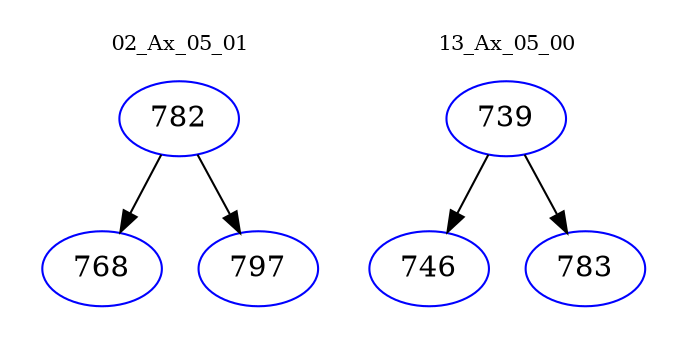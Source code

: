 digraph{
subgraph cluster_0 {
color = white
label = "02_Ax_05_01";
fontsize=10;
T0_782 [label="782", color="blue"]
T0_782 -> T0_768 [color="black"]
T0_768 [label="768", color="blue"]
T0_782 -> T0_797 [color="black"]
T0_797 [label="797", color="blue"]
}
subgraph cluster_1 {
color = white
label = "13_Ax_05_00";
fontsize=10;
T1_739 [label="739", color="blue"]
T1_739 -> T1_746 [color="black"]
T1_746 [label="746", color="blue"]
T1_739 -> T1_783 [color="black"]
T1_783 [label="783", color="blue"]
}
}
